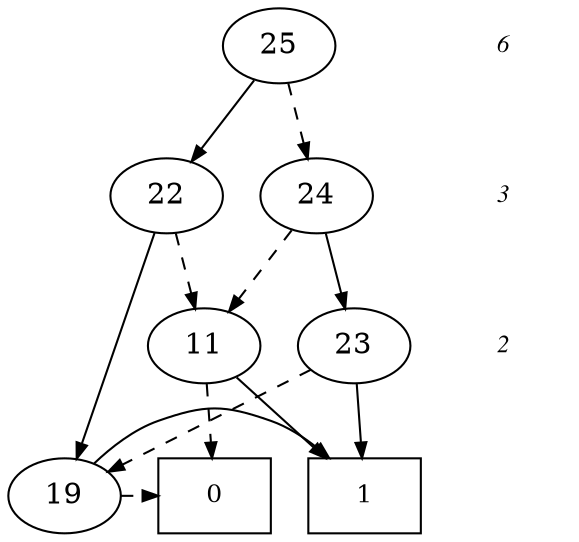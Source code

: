 digraph BDD {
center = true;
{ rank = same; { node [style=invis]; "T" };
 { node [shape=box,fontsize=12]; "0"; }
  { node [shape=box,fontsize=12]; "1"; }
}
{ rank=same; { node [shape=plaintext,fontname="Times Italic",fontsize=12] "6" };"25";}
{ rank=same; { node [shape=plaintext,fontname="Times Italic",fontsize=12] "3" };"22";"24";}
{ rank=same; { node [shape=plaintext,fontname="Times Italic",fontsize=12] "2" };"11";"23";}
{ rank=same; { node [shape=plaintext,fontname="Times Italic",fontsize=12] "1" };"19";}
edge [style = invis]; {"6" -> "3" -> "2" -> "1" -> "T"; }
"11" -> "1" [style=solid,arrowsize=".75"];
"11" -> "0" [style=dashed,arrowsize=".75"];
"19" -> "1" [style=solid,arrowsize=".75"];
"19" -> "0" [style=dashed,arrowsize=".75"];
"22" -> "19" [style=solid,arrowsize=".75"];
"22" -> "11" [style=dashed,arrowsize=".75"];
"23" -> "1" [style=solid,arrowsize=".75"];
"23" -> "19" [style=dashed,arrowsize=".75"];
"24" -> "23" [style=solid,arrowsize=".75"];
"24" -> "11" [style=dashed,arrowsize=".75"];
"25" -> "22" [style=solid,arrowsize=".75"];
"25" -> "24" [style=dashed,arrowsize=".75"];
}
